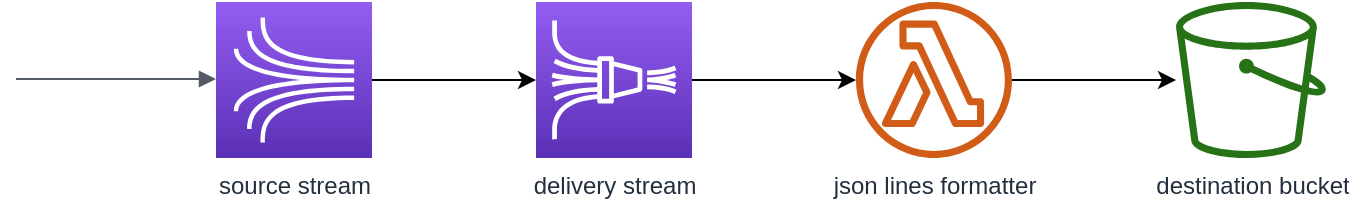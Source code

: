 <mxfile version="14.6.13" type="device"><diagram id="4frNSYuS6_qwCAr_LGyh" name="Page-1"><mxGraphModel dx="1106" dy="860" grid="1" gridSize="10" guides="1" tooltips="1" connect="1" arrows="1" fold="1" page="1" pageScale="1" pageWidth="850" pageHeight="1100" math="0" shadow="0"><root><mxCell id="0"/><mxCell id="1" parent="0"/><mxCell id="-rkK741A13ttxezDpfuV-6" style="edgeStyle=orthogonalEdgeStyle;rounded=0;orthogonalLoop=1;jettySize=auto;html=1;exitX=1;exitY=0.5;exitDx=0;exitDy=0;exitPerimeter=0;entryX=0;entryY=0.5;entryDx=0;entryDy=0;entryPerimeter=0;" edge="1" parent="1" source="-rkK741A13ttxezDpfuV-1" target="-rkK741A13ttxezDpfuV-2"><mxGeometry relative="1" as="geometry"/></mxCell><mxCell id="-rkK741A13ttxezDpfuV-1" value="source stream" style="points=[[0,0,0],[0.25,0,0],[0.5,0,0],[0.75,0,0],[1,0,0],[0,1,0],[0.25,1,0],[0.5,1,0],[0.75,1,0],[1,1,0],[0,0.25,0],[0,0.5,0],[0,0.75,0],[1,0.25,0],[1,0.5,0],[1,0.75,0]];outlineConnect=0;fontColor=#232F3E;gradientColor=#945DF2;gradientDirection=north;fillColor=#5A30B5;strokeColor=#ffffff;dashed=0;verticalLabelPosition=bottom;verticalAlign=top;align=center;html=1;fontSize=12;fontStyle=0;aspect=fixed;shape=mxgraph.aws4.resourceIcon;resIcon=mxgraph.aws4.kinesis;" vertex="1" parent="1"><mxGeometry x="120" y="200" width="78" height="78" as="geometry"/></mxCell><mxCell id="-rkK741A13ttxezDpfuV-7" style="edgeStyle=orthogonalEdgeStyle;rounded=0;orthogonalLoop=1;jettySize=auto;html=1;exitX=1;exitY=0.5;exitDx=0;exitDy=0;exitPerimeter=0;" edge="1" parent="1" source="-rkK741A13ttxezDpfuV-2" target="-rkK741A13ttxezDpfuV-3"><mxGeometry relative="1" as="geometry"/></mxCell><mxCell id="-rkK741A13ttxezDpfuV-2" value="delivery stream" style="points=[[0,0,0],[0.25,0,0],[0.5,0,0],[0.75,0,0],[1,0,0],[0,1,0],[0.25,1,0],[0.5,1,0],[0.75,1,0],[1,1,0],[0,0.25,0],[0,0.5,0],[0,0.75,0],[1,0.25,0],[1,0.5,0],[1,0.75,0]];outlineConnect=0;fontColor=#232F3E;gradientColor=#945DF2;gradientDirection=north;fillColor=#5A30B5;strokeColor=#ffffff;dashed=0;verticalLabelPosition=bottom;verticalAlign=top;align=center;html=1;fontSize=12;fontStyle=0;aspect=fixed;shape=mxgraph.aws4.resourceIcon;resIcon=mxgraph.aws4.kinesis_data_firehose;" vertex="1" parent="1"><mxGeometry x="280" y="200" width="78" height="78" as="geometry"/></mxCell><mxCell id="-rkK741A13ttxezDpfuV-8" style="edgeStyle=orthogonalEdgeStyle;rounded=0;orthogonalLoop=1;jettySize=auto;html=1;" edge="1" parent="1" source="-rkK741A13ttxezDpfuV-3" target="-rkK741A13ttxezDpfuV-4"><mxGeometry relative="1" as="geometry"/></mxCell><mxCell id="-rkK741A13ttxezDpfuV-3" value="json lines formatter" style="outlineConnect=0;fontColor=#232F3E;gradientColor=none;fillColor=#D05C17;strokeColor=none;dashed=0;verticalLabelPosition=bottom;verticalAlign=top;align=center;html=1;fontSize=12;fontStyle=0;aspect=fixed;pointerEvents=1;shape=mxgraph.aws4.lambda_function;" vertex="1" parent="1"><mxGeometry x="440" y="200" width="78" height="78" as="geometry"/></mxCell><mxCell id="-rkK741A13ttxezDpfuV-4" value="destination bucket" style="outlineConnect=0;fontColor=#232F3E;gradientColor=none;fillColor=#277116;strokeColor=none;dashed=0;verticalLabelPosition=bottom;verticalAlign=top;align=center;html=1;fontSize=12;fontStyle=0;aspect=fixed;pointerEvents=1;shape=mxgraph.aws4.bucket;" vertex="1" parent="1"><mxGeometry x="600" y="200" width="75" height="78" as="geometry"/></mxCell><mxCell id="-rkK741A13ttxezDpfuV-5" value="" style="edgeStyle=orthogonalEdgeStyle;html=1;endArrow=block;elbow=vertical;startArrow=none;endFill=1;strokeColor=#545B64;rounded=0;" edge="1" parent="1"><mxGeometry width="100" relative="1" as="geometry"><mxPoint x="20" y="238.5" as="sourcePoint"/><mxPoint x="120" y="238.5" as="targetPoint"/></mxGeometry></mxCell></root></mxGraphModel></diagram></mxfile>